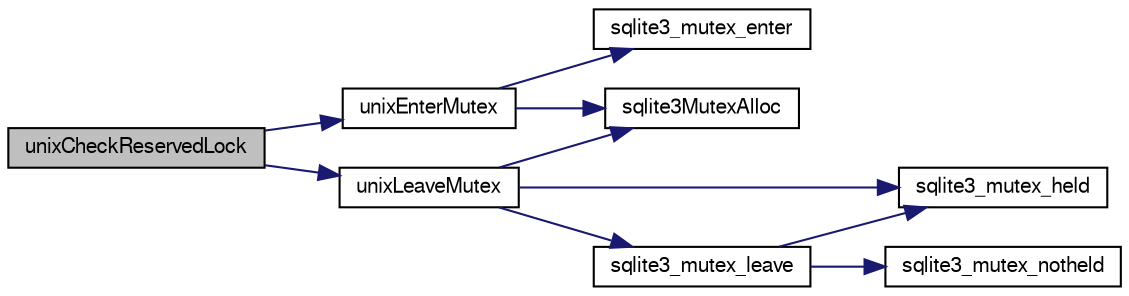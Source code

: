 digraph "unixCheckReservedLock"
{
  edge [fontname="FreeSans",fontsize="10",labelfontname="FreeSans",labelfontsize="10"];
  node [fontname="FreeSans",fontsize="10",shape=record];
  rankdir="LR";
  Node845372 [label="unixCheckReservedLock",height=0.2,width=0.4,color="black", fillcolor="grey75", style="filled", fontcolor="black"];
  Node845372 -> Node845373 [color="midnightblue",fontsize="10",style="solid",fontname="FreeSans"];
  Node845373 [label="unixEnterMutex",height=0.2,width=0.4,color="black", fillcolor="white", style="filled",URL="$sqlite3_8c.html#acd88d7bdc7f79108edc83ac379d3181f"];
  Node845373 -> Node845374 [color="midnightblue",fontsize="10",style="solid",fontname="FreeSans"];
  Node845374 [label="sqlite3_mutex_enter",height=0.2,width=0.4,color="black", fillcolor="white", style="filled",URL="$sqlite3_8c.html#a1c12cde690bd89f104de5cbad12a6bf5"];
  Node845373 -> Node845375 [color="midnightblue",fontsize="10",style="solid",fontname="FreeSans"];
  Node845375 [label="sqlite3MutexAlloc",height=0.2,width=0.4,color="black", fillcolor="white", style="filled",URL="$sqlite3_8c.html#a0e3f432ee581f6876b590e7ad7e84e19"];
  Node845372 -> Node845376 [color="midnightblue",fontsize="10",style="solid",fontname="FreeSans"];
  Node845376 [label="unixLeaveMutex",height=0.2,width=0.4,color="black", fillcolor="white", style="filled",URL="$sqlite3_8c.html#acd189e7befeaa8d370808bcb6c22f339"];
  Node845376 -> Node845377 [color="midnightblue",fontsize="10",style="solid",fontname="FreeSans"];
  Node845377 [label="sqlite3_mutex_leave",height=0.2,width=0.4,color="black", fillcolor="white", style="filled",URL="$sqlite3_8c.html#a5838d235601dbd3c1fa993555c6bcc93"];
  Node845377 -> Node845378 [color="midnightblue",fontsize="10",style="solid",fontname="FreeSans"];
  Node845378 [label="sqlite3_mutex_held",height=0.2,width=0.4,color="black", fillcolor="white", style="filled",URL="$sqlite3_8c.html#acf77da68932b6bc163c5e68547ecc3e7"];
  Node845377 -> Node845379 [color="midnightblue",fontsize="10",style="solid",fontname="FreeSans"];
  Node845379 [label="sqlite3_mutex_notheld",height=0.2,width=0.4,color="black", fillcolor="white", style="filled",URL="$sqlite3_8c.html#a83967c837c1c000d3b5adcfaa688f5dc"];
  Node845376 -> Node845375 [color="midnightblue",fontsize="10",style="solid",fontname="FreeSans"];
  Node845376 -> Node845378 [color="midnightblue",fontsize="10",style="solid",fontname="FreeSans"];
}
